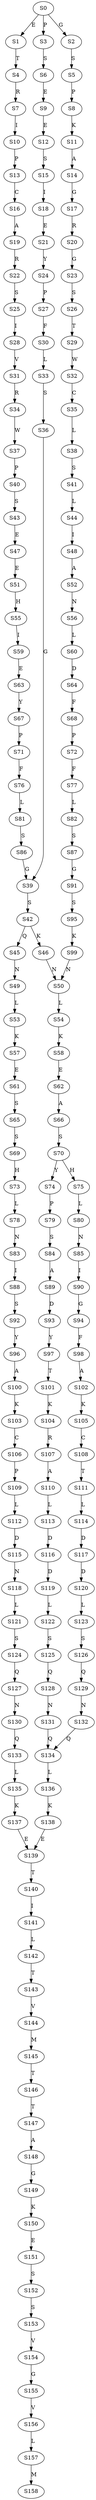 strict digraph  {
	S0 -> S1 [ label = E ];
	S0 -> S2 [ label = G ];
	S0 -> S3 [ label = P ];
	S1 -> S4 [ label = T ];
	S2 -> S5 [ label = S ];
	S3 -> S6 [ label = S ];
	S4 -> S7 [ label = R ];
	S5 -> S8 [ label = P ];
	S6 -> S9 [ label = E ];
	S7 -> S10 [ label = I ];
	S8 -> S11 [ label = K ];
	S9 -> S12 [ label = E ];
	S10 -> S13 [ label = P ];
	S11 -> S14 [ label = A ];
	S12 -> S15 [ label = S ];
	S13 -> S16 [ label = C ];
	S14 -> S17 [ label = G ];
	S15 -> S18 [ label = I ];
	S16 -> S19 [ label = A ];
	S17 -> S20 [ label = R ];
	S18 -> S21 [ label = E ];
	S19 -> S22 [ label = R ];
	S20 -> S23 [ label = G ];
	S21 -> S24 [ label = Y ];
	S22 -> S25 [ label = S ];
	S23 -> S26 [ label = S ];
	S24 -> S27 [ label = P ];
	S25 -> S28 [ label = I ];
	S26 -> S29 [ label = T ];
	S27 -> S30 [ label = F ];
	S28 -> S31 [ label = V ];
	S29 -> S32 [ label = W ];
	S30 -> S33 [ label = L ];
	S31 -> S34 [ label = R ];
	S32 -> S35 [ label = C ];
	S33 -> S36 [ label = S ];
	S34 -> S37 [ label = W ];
	S35 -> S38 [ label = L ];
	S36 -> S39 [ label = G ];
	S37 -> S40 [ label = P ];
	S38 -> S41 [ label = S ];
	S39 -> S42 [ label = S ];
	S40 -> S43 [ label = S ];
	S41 -> S44 [ label = L ];
	S42 -> S45 [ label = Q ];
	S42 -> S46 [ label = K ];
	S43 -> S47 [ label = E ];
	S44 -> S48 [ label = I ];
	S45 -> S49 [ label = N ];
	S46 -> S50 [ label = N ];
	S47 -> S51 [ label = E ];
	S48 -> S52 [ label = A ];
	S49 -> S53 [ label = L ];
	S50 -> S54 [ label = L ];
	S51 -> S55 [ label = H ];
	S52 -> S56 [ label = N ];
	S53 -> S57 [ label = K ];
	S54 -> S58 [ label = K ];
	S55 -> S59 [ label = I ];
	S56 -> S60 [ label = L ];
	S57 -> S61 [ label = E ];
	S58 -> S62 [ label = E ];
	S59 -> S63 [ label = E ];
	S60 -> S64 [ label = D ];
	S61 -> S65 [ label = S ];
	S62 -> S66 [ label = A ];
	S63 -> S67 [ label = Y ];
	S64 -> S68 [ label = F ];
	S65 -> S69 [ label = S ];
	S66 -> S70 [ label = S ];
	S67 -> S71 [ label = P ];
	S68 -> S72 [ label = P ];
	S69 -> S73 [ label = H ];
	S70 -> S74 [ label = Y ];
	S70 -> S75 [ label = H ];
	S71 -> S76 [ label = F ];
	S72 -> S77 [ label = F ];
	S73 -> S78 [ label = L ];
	S74 -> S79 [ label = P ];
	S75 -> S80 [ label = L ];
	S76 -> S81 [ label = L ];
	S77 -> S82 [ label = L ];
	S78 -> S83 [ label = N ];
	S79 -> S84 [ label = S ];
	S80 -> S85 [ label = N ];
	S81 -> S86 [ label = S ];
	S82 -> S87 [ label = S ];
	S83 -> S88 [ label = I ];
	S84 -> S89 [ label = A ];
	S85 -> S90 [ label = I ];
	S86 -> S39 [ label = G ];
	S87 -> S91 [ label = G ];
	S88 -> S92 [ label = S ];
	S89 -> S93 [ label = D ];
	S90 -> S94 [ label = G ];
	S91 -> S95 [ label = S ];
	S92 -> S96 [ label = Y ];
	S93 -> S97 [ label = Y ];
	S94 -> S98 [ label = F ];
	S95 -> S99 [ label = K ];
	S96 -> S100 [ label = A ];
	S97 -> S101 [ label = T ];
	S98 -> S102 [ label = A ];
	S99 -> S50 [ label = N ];
	S100 -> S103 [ label = K ];
	S101 -> S104 [ label = K ];
	S102 -> S105 [ label = K ];
	S103 -> S106 [ label = C ];
	S104 -> S107 [ label = R ];
	S105 -> S108 [ label = C ];
	S106 -> S109 [ label = P ];
	S107 -> S110 [ label = A ];
	S108 -> S111 [ label = T ];
	S109 -> S112 [ label = L ];
	S110 -> S113 [ label = L ];
	S111 -> S114 [ label = L ];
	S112 -> S115 [ label = D ];
	S113 -> S116 [ label = D ];
	S114 -> S117 [ label = D ];
	S115 -> S118 [ label = N ];
	S116 -> S119 [ label = D ];
	S117 -> S120 [ label = D ];
	S118 -> S121 [ label = L ];
	S119 -> S122 [ label = L ];
	S120 -> S123 [ label = L ];
	S121 -> S124 [ label = S ];
	S122 -> S125 [ label = S ];
	S123 -> S126 [ label = S ];
	S124 -> S127 [ label = Q ];
	S125 -> S128 [ label = Q ];
	S126 -> S129 [ label = Q ];
	S127 -> S130 [ label = N ];
	S128 -> S131 [ label = N ];
	S129 -> S132 [ label = N ];
	S130 -> S133 [ label = Q ];
	S131 -> S134 [ label = Q ];
	S132 -> S134 [ label = Q ];
	S133 -> S135 [ label = L ];
	S134 -> S136 [ label = L ];
	S135 -> S137 [ label = K ];
	S136 -> S138 [ label = K ];
	S137 -> S139 [ label = E ];
	S138 -> S139 [ label = E ];
	S139 -> S140 [ label = T ];
	S140 -> S141 [ label = I ];
	S141 -> S142 [ label = L ];
	S142 -> S143 [ label = T ];
	S143 -> S144 [ label = V ];
	S144 -> S145 [ label = M ];
	S145 -> S146 [ label = T ];
	S146 -> S147 [ label = T ];
	S147 -> S148 [ label = A ];
	S148 -> S149 [ label = G ];
	S149 -> S150 [ label = K ];
	S150 -> S151 [ label = E ];
	S151 -> S152 [ label = S ];
	S152 -> S153 [ label = S ];
	S153 -> S154 [ label = V ];
	S154 -> S155 [ label = G ];
	S155 -> S156 [ label = V ];
	S156 -> S157 [ label = L ];
	S157 -> S158 [ label = M ];
}
